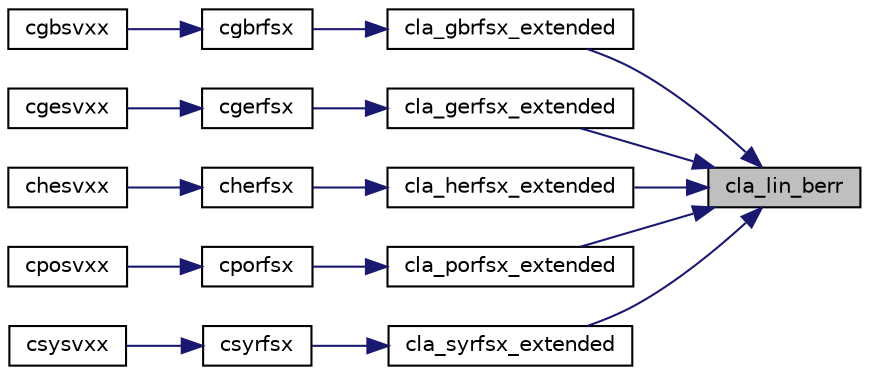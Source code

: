 digraph "cla_lin_berr"
{
 // LATEX_PDF_SIZE
  edge [fontname="Helvetica",fontsize="10",labelfontname="Helvetica",labelfontsize="10"];
  node [fontname="Helvetica",fontsize="10",shape=record];
  rankdir="RL";
  Node1 [label="cla_lin_berr",height=0.2,width=0.4,color="black", fillcolor="grey75", style="filled", fontcolor="black",tooltip="CLA_LIN_BERR computes a component-wise relative backward error."];
  Node1 -> Node2 [dir="back",color="midnightblue",fontsize="10",style="solid",fontname="Helvetica"];
  Node2 [label="cla_gbrfsx_extended",height=0.2,width=0.4,color="black", fillcolor="white", style="filled",URL="$cla__gbrfsx__extended_8f.html#a1314a81da92808c2c3f568f64a99697d",tooltip="CLA_GBRFSX_EXTENDED improves the computed solution to a system of linear equations for general banded..."];
  Node2 -> Node3 [dir="back",color="midnightblue",fontsize="10",style="solid",fontname="Helvetica"];
  Node3 [label="cgbrfsx",height=0.2,width=0.4,color="black", fillcolor="white", style="filled",URL="$cgbrfsx_8f.html#af9b3139572990172c3ff37bd77d1486c",tooltip="CGBRFSX"];
  Node3 -> Node4 [dir="back",color="midnightblue",fontsize="10",style="solid",fontname="Helvetica"];
  Node4 [label="cgbsvxx",height=0.2,width=0.4,color="black", fillcolor="white", style="filled",URL="$cgbsvxx_8f.html#a366c297439ac18cfefeb91629d44f2cb",tooltip="CGBSVXX computes the solution to system of linear equations A * X = B for GB matrices"];
  Node1 -> Node5 [dir="back",color="midnightblue",fontsize="10",style="solid",fontname="Helvetica"];
  Node5 [label="cla_gerfsx_extended",height=0.2,width=0.4,color="black", fillcolor="white", style="filled",URL="$cla__gerfsx__extended_8f.html#a929fb2d32408f812f7fd624706ba0af4",tooltip="CLA_GERFSX_EXTENDED"];
  Node5 -> Node6 [dir="back",color="midnightblue",fontsize="10",style="solid",fontname="Helvetica"];
  Node6 [label="cgerfsx",height=0.2,width=0.4,color="black", fillcolor="white", style="filled",URL="$cgerfsx_8f.html#a1cc6317bb51919b658efa7bc80f286c2",tooltip="CGERFSX"];
  Node6 -> Node7 [dir="back",color="midnightblue",fontsize="10",style="solid",fontname="Helvetica"];
  Node7 [label="cgesvxx",height=0.2,width=0.4,color="black", fillcolor="white", style="filled",URL="$cgesvxx_8f.html#a54e141455b3d59923af0a5d79ffebcfb",tooltip="CGESVXX computes the solution to system of linear equations A * X = B for GE matrices"];
  Node1 -> Node8 [dir="back",color="midnightblue",fontsize="10",style="solid",fontname="Helvetica"];
  Node8 [label="cla_herfsx_extended",height=0.2,width=0.4,color="black", fillcolor="white", style="filled",URL="$cla__herfsx__extended_8f.html#acd355008da68592db4c2743fcea983cf",tooltip="CLA_HERFSX_EXTENDED improves the computed solution to a system of linear equations for Hermitian inde..."];
  Node8 -> Node9 [dir="back",color="midnightblue",fontsize="10",style="solid",fontname="Helvetica"];
  Node9 [label="cherfsx",height=0.2,width=0.4,color="black", fillcolor="white", style="filled",URL="$cherfsx_8f.html#ad731b6b72cf0a8e741748dc4eace0831",tooltip="CHERFSX"];
  Node9 -> Node10 [dir="back",color="midnightblue",fontsize="10",style="solid",fontname="Helvetica"];
  Node10 [label="chesvxx",height=0.2,width=0.4,color="black", fillcolor="white", style="filled",URL="$chesvxx_8f.html#a362015bddbaafb0fe959ee14a9b9785b",tooltip="CHESVXX computes the solution to system of linear equations A * X = B for HE matrices"];
  Node1 -> Node11 [dir="back",color="midnightblue",fontsize="10",style="solid",fontname="Helvetica"];
  Node11 [label="cla_porfsx_extended",height=0.2,width=0.4,color="black", fillcolor="white", style="filled",URL="$cla__porfsx__extended_8f.html#ae3d6f3635d5674e86148d50639cf2675",tooltip="CLA_PORFSX_EXTENDED improves the computed solution to a system of linear equations for symmetric or H..."];
  Node11 -> Node12 [dir="back",color="midnightblue",fontsize="10",style="solid",fontname="Helvetica"];
  Node12 [label="cporfsx",height=0.2,width=0.4,color="black", fillcolor="white", style="filled",URL="$cporfsx_8f.html#ad3d34aea85ff135afe5692ec73649249",tooltip="CPORFSX"];
  Node12 -> Node13 [dir="back",color="midnightblue",fontsize="10",style="solid",fontname="Helvetica"];
  Node13 [label="cposvxx",height=0.2,width=0.4,color="black", fillcolor="white", style="filled",URL="$cposvxx_8f.html#a9d8d6eb1ee0b2e2769fa5995714f09b3",tooltip="CPOSVXX computes the solution to system of linear equations A * X = B for PO matrices"];
  Node1 -> Node14 [dir="back",color="midnightblue",fontsize="10",style="solid",fontname="Helvetica"];
  Node14 [label="cla_syrfsx_extended",height=0.2,width=0.4,color="black", fillcolor="white", style="filled",URL="$cla__syrfsx__extended_8f.html#a113d1d314f674eb00b05547429716515",tooltip="CLA_SYRFSX_EXTENDED improves the computed solution to a system of linear equations for symmetric inde..."];
  Node14 -> Node15 [dir="back",color="midnightblue",fontsize="10",style="solid",fontname="Helvetica"];
  Node15 [label="csyrfsx",height=0.2,width=0.4,color="black", fillcolor="white", style="filled",URL="$csyrfsx_8f.html#a0f93ca9ab2fc02b8de5f578316353b87",tooltip="CSYRFSX"];
  Node15 -> Node16 [dir="back",color="midnightblue",fontsize="10",style="solid",fontname="Helvetica"];
  Node16 [label="csysvxx",height=0.2,width=0.4,color="black", fillcolor="white", style="filled",URL="$csysvxx_8f.html#a48da16f71d9aa75098b8c6d3c4007979",tooltip="CSYSVXX computes the solution to system of linear equations A * X = B for SY matrices"];
}
